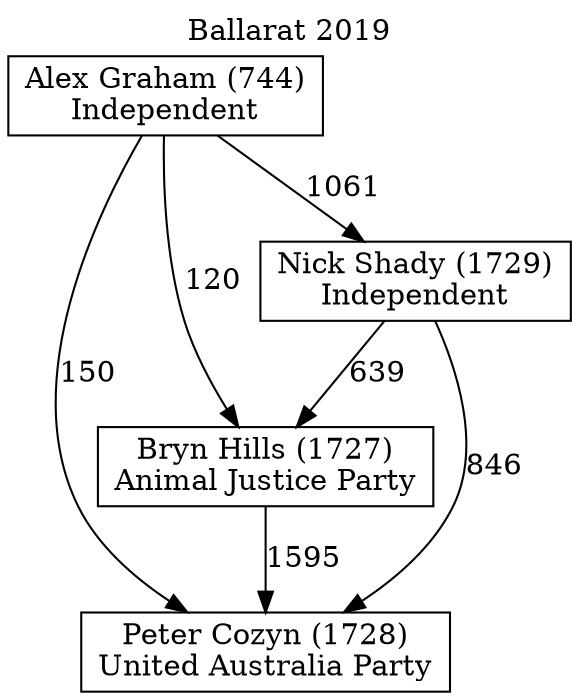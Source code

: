 // House preference flow
digraph "Peter Cozyn (1728)_Ballarat_2019" {
	graph [label="Ballarat 2019" labelloc=t mclimit=10]
	node [shape=box]
	"Peter Cozyn (1728)" [label="Peter Cozyn (1728)
United Australia Party"]
	"Bryn Hills (1727)" [label="Bryn Hills (1727)
Animal Justice Party"]
	"Nick Shady (1729)" [label="Nick Shady (1729)
Independent"]
	"Alex Graham (744)" [label="Alex Graham (744)
Independent"]
	"Bryn Hills (1727)" -> "Peter Cozyn (1728)" [label=1595]
	"Nick Shady (1729)" -> "Bryn Hills (1727)" [label=639]
	"Alex Graham (744)" -> "Nick Shady (1729)" [label=1061]
	"Nick Shady (1729)" -> "Peter Cozyn (1728)" [label=846]
	"Alex Graham (744)" -> "Peter Cozyn (1728)" [label=150]
	"Alex Graham (744)" -> "Bryn Hills (1727)" [label=120]
}
